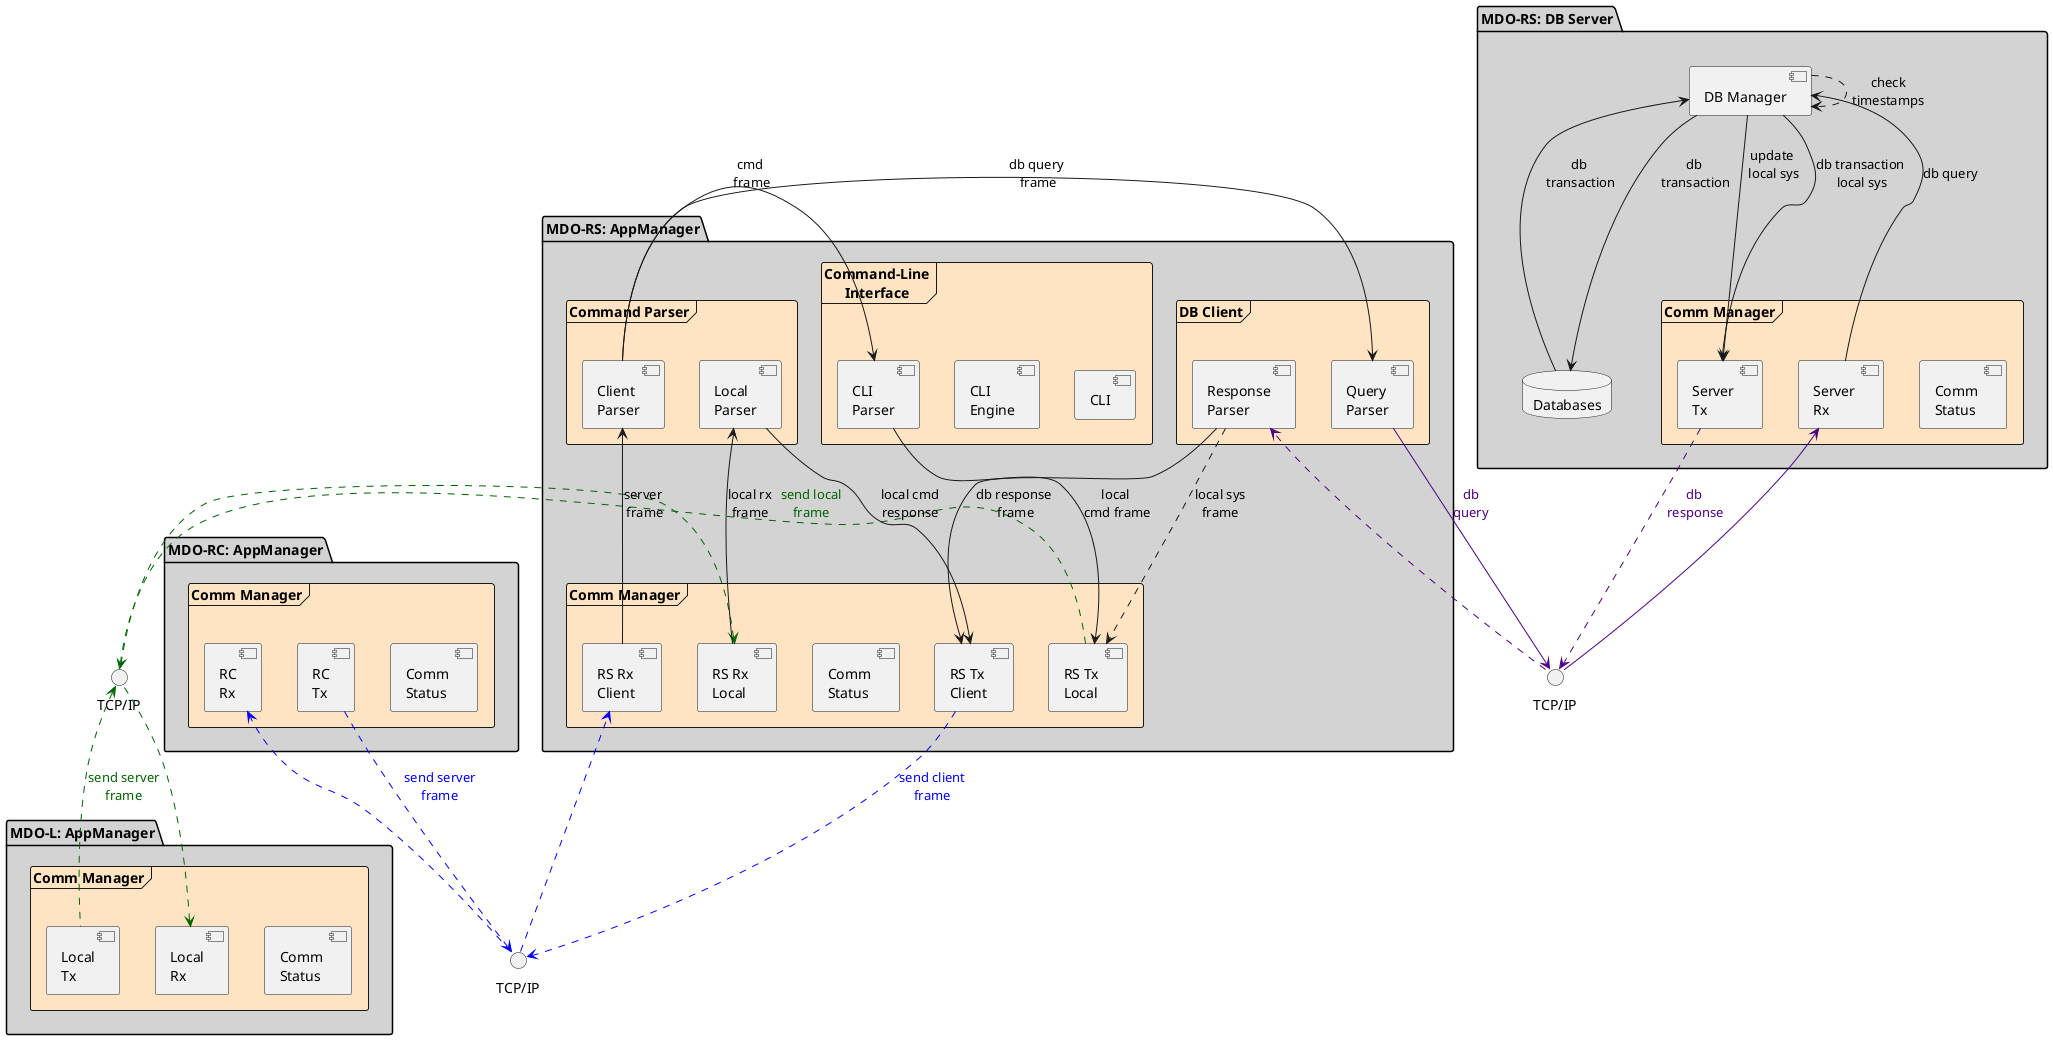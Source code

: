 @startuml
''left to right direction
skinparam fixCircleLabelOverlapping true
''skinparam linetype ortho
''[First component]
''[Another component] as Comp2
''component Comp3
''component [Last\ncomponent] as Comp4
''
'' interface "Data Access" as DA
''
'' DA - [First Component]
'' [First Component] ..> HTTP : use

''node "Other Groups" {
''  () FTP - [Second Component]
''  [First Component] --> FTP
''}
''
''cloud {
''  [Example 1]
''}
''
''database "MySql" {
''  folder "This is my folder" {
''    [Folder 3]
''  }
''  frame "Foo" {
''    [Frame 4]
''  }
''}

'' participants definition
''actor "Brand/Admin" as User

package "MDO-RC: AppManager" #lightgrey{
  frame "Comm Manager" as CM #bisque{
  [Comm \nStatus] as RCS
  [RC\nTx] as RCT
  [RC\nRx] as RCR
  }
}

package "MDO-L: AppManager" #lightgrey{
  frame "Comm Manager" as LCM #bisque{
  [Comm \nStatus] as LCS
  [Local\nTx] as LCT
  [Local\nRx] as LCR
  }
}

package "MDO-RS: AppManager" #lightgrey{
  ''HTTP - [UI]
  frame "Command-Line\nInterface" #bisque{
  [CLI] as CLI
  [CLI \nEngine] as CLIE
  [CLI \nParser] as CLIP
  }
  frame "Command Parser" #bisque{
  [Client\nParser] as RSCP
  [Local \nParser] as RSLP
  }
  frame "DB Client" as RSDBM #bisque{
  [Query\nParser] as RSQP
  [Response\nParser] as RSRP
  }
  frame "Comm Manager" as CMS #bisque{
  [Comm \nStatus] as RSS
  [RS Tx \nClient] as RSTC
  [RS Rx \nClient] as RSRC
  [RS Tx \nLocal] as RSTL
  [RS Rx \nLocal] as RSRL
  }
}

package "MDO-RS: DB Server" #lightgrey{
  ''[DB Transaction\n Manager] as DBTM
  [DB Manager] as RSDBM2
  frame "Comm Manager" as CMDB #bisque{
  [Comm \nStatus] as DBSt
  [Server \nTx] as SERVTx
  [Server \nRx] as SERVRx
  }
  database "Databases" as DBs
}
'' ------------------------------

'' ----------- INTERFACES
() "TCP/IP" as sockRC_RS
() "TCP/IP" as sockRS_L
() "TCP/IP" as sockRS_SQL

'' MDO-RS
'' Client Connections
[RCT] ..> sockRC_RS #blue: <color:blue>send server\n<color:blue>frame
sockRC_RS ..> [RSRC] #blue
[RSTC] ..> sockRC_RS #blue: <color:blue>send client\n<color:blue>frame
sockRC_RS ..> [RCR] #blue
'' Local connections
[RSTL] .r.> sockRS_L #darkgreen: <color:darkgreen>send local\n<color:darkgreen>frame
sockRS_L .d.> [LCR] #darkgreen
[LCT] .u.> sockRS_L #darkgreen: <color:darkgreen>send server\n<color:darkgreen>frame
sockRS_L .l.> [RSRL] #darkgreen
'' Database connections
[RSQP] --> sockRS_SQL #indigo: <color:indigo>db\n<color:indigo>query
sockRS_SQL --> [SERVRx] #indigo
[SERVTx] ..> sockRS_SQL #indigo: <color:indigo>db \n<color:indigo>response 
sockRS_SQL ..> [RSRP] #indigo

'' Internal logic
[RSRC] --> [RSCP]: server\n frame
[RSCP] --> [RSQP]: db query\n frame
[RSCP] --> [CLIP]: cmd\n frame
[CLIP] --> [RSTL]: local \ncmd frame
[RSRP] --> [RSTC]: db response\n frame
[RSRP] ..> [RSTL]: local sys\nframe 
[RSRL] --> [RSLP]: local rx\nframe
[RSLP] --> [RSTC]: local cmd\nresponse

'' Server
[RSDBM2] ..> [RSDBM2]: check\ntimestamps
[SERVRx] --> [RSDBM2]: db query
[RSDBM2] --> [DBs]: db \ntransaction
[DBs] --> [RSDBM2]: db \ntransaction
[RSDBM2] --> [SERVTx]: update\n local sys\n
[RSDBM2] --> [SERVTx]: db transaction\n local sys
''[RSDBM2] --> [SERVTx]: update\n local sys\n or \ndb transaction\n local sys
''[DBTM] --> [RSDBM2]: update \nlocal sys

'' ----------- INTERFACES
'' () "tcp/ip" as sockL_Twitter
'' () "tcp/ip" as sockL_Transfer_sh

@enduml
